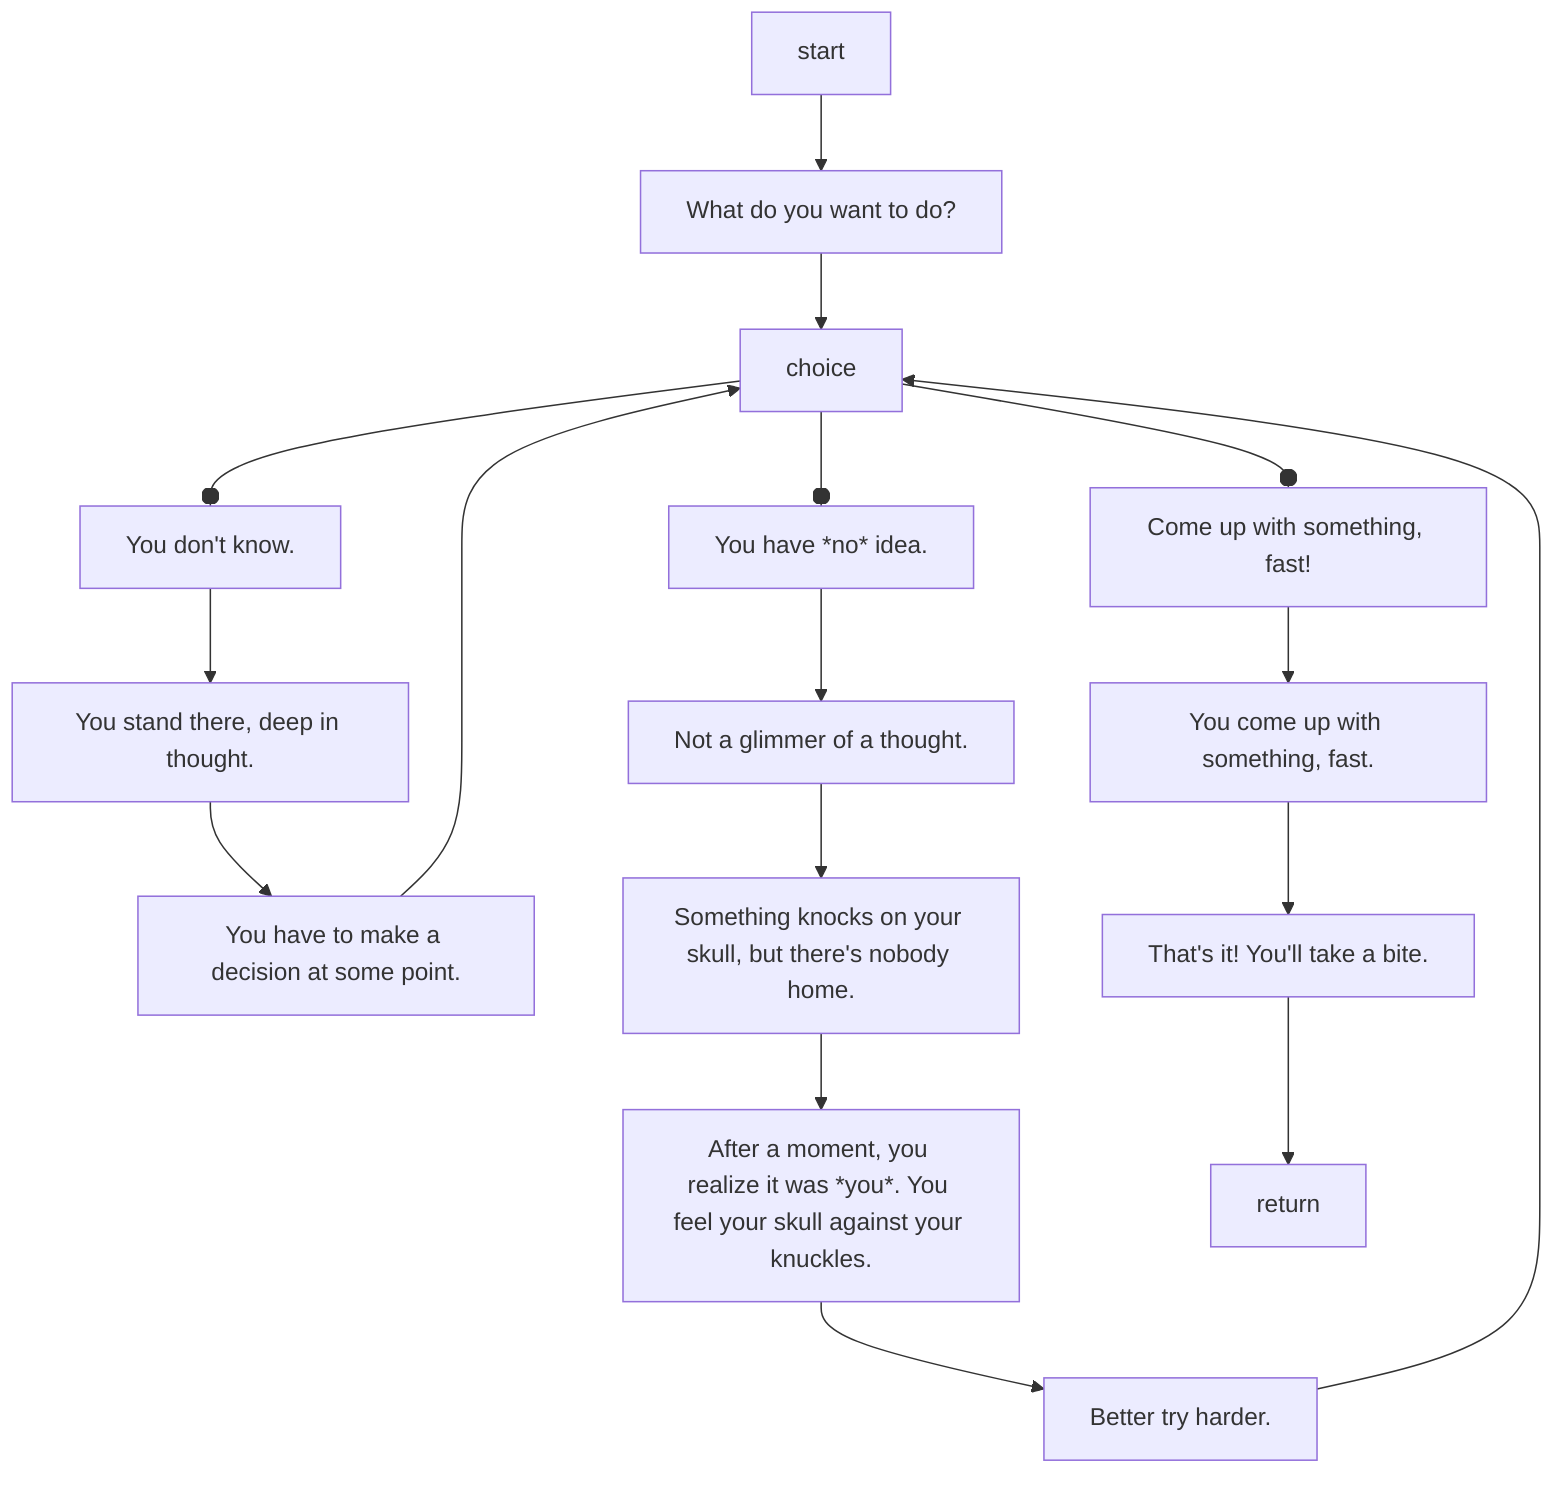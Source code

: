 flowchart TD

    %% square[square]
    %% --> round(round)
    %% ==> diamond{diamond}
    %% -.-> subroutine[[subroutine]]
    %% --x lx
    %% --o lo
    %% ==x ex
    %% ==o eo
    %% -.-x dx
    %% -.-o do
    %% ~~~ circle((circle))
    %% --- hexagon{{hexagon}}
    %% === stadium([stadium])
    %% -.- cylinder[(cylinder)]

    %% begin
    %% --> i[First line.]
    %% ---> ii[Second line.]
    %% ----> iii[Third line.]
    %% %% --> p[
    %% %%     Paragraph
    %% %%     Another Multiline
    %% %% ]
    %% --> hub
    %% --o leave[Leave.] & stay[Go away.]
    %% --> iv[You've made your choice.]
    %% --x return


    start --> a[What do you want to do?] --> choice

    choice --o c1[You don't know.]--> c1-a[You stand there, deep in thought.] --> c1-b[You have to make a decision at some point.] --> choice

    choice --o c2[You have *no* idea.]--> c2-a[Not a glimmer of a thought.] --> c2-b[Something knocks on your skull, but there's nobody home.] --> c2-c[After a moment, you realize it was *you*. You feel your skull against your knuckles.] --> c2-d[Better try harder.] --> choice

    choice --o c3[Come up with something, fast!] --> c3-a[You come up with something, fast.] --> c3-b[That's it! You'll take a bite.] --> return